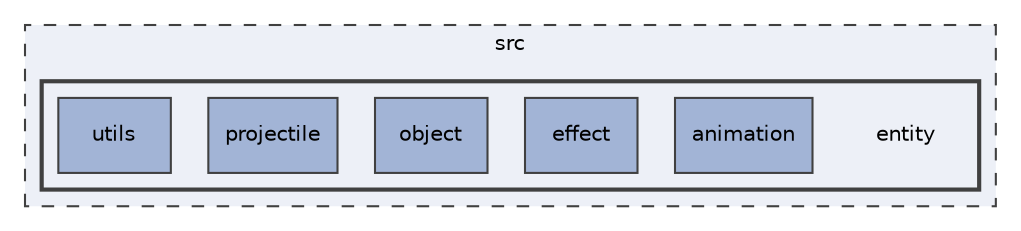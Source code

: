 digraph "entity"
{
 // INTERACTIVE_SVG=YES
 // LATEX_PDF_SIZE
  edge [fontname="Helvetica",fontsize="10",labelfontname="Helvetica",labelfontsize="10"];
  node [fontname="Helvetica",fontsize="10",shape=record];
  compound=true
  subgraph clusterdir_68267d1309a1af8e8297ef4c3efbcdba {
    graph [ bgcolor="#edf0f7", pencolor="grey25", style="filled,dashed,", label="src", fontname="Helvetica", fontsize="10", URL="dir_68267d1309a1af8e8297ef4c3efbcdba.html"]
  subgraph clusterdir_b6f0bb288e976a059ae88387d5b9ae90 {
    graph [ bgcolor="#edf0f7", pencolor="grey25", style="filled,bold,", label="", fontname="Helvetica", fontsize="10", URL="dir_b6f0bb288e976a059ae88387d5b9ae90.html"]
    dir_b6f0bb288e976a059ae88387d5b9ae90 [shape=plaintext, label="entity"];
  dir_85b809fa100a2846521393daf4b17eba [shape=box, label="animation", style="filled,", fillcolor="#a2b4d6", color="grey25", URL="dir_85b809fa100a2846521393daf4b17eba.html"];
  dir_a11f9aa57d6ea4234f6e4cd9c671d157 [shape=box, label="effect", style="filled,", fillcolor="#a2b4d6", color="grey25", URL="dir_a11f9aa57d6ea4234f6e4cd9c671d157.html"];
  dir_a9ae2acad57341ebe6829ab878cf90f1 [shape=box, label="object", style="filled,", fillcolor="#a2b4d6", color="grey25", URL="dir_a9ae2acad57341ebe6829ab878cf90f1.html"];
  dir_4692a235c08e0f494fee75da84e82947 [shape=box, label="projectile", style="filled,", fillcolor="#a2b4d6", color="grey25", URL="dir_4692a235c08e0f494fee75da84e82947.html"];
  dir_47f86724a7120dcd6a490902c6303361 [shape=box, label="utils", style="filled,", fillcolor="#a2b4d6", color="grey25", URL="dir_47f86724a7120dcd6a490902c6303361.html"];
  }
  }
}
